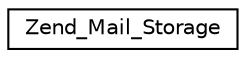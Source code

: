 digraph G
{
  edge [fontname="Helvetica",fontsize="10",labelfontname="Helvetica",labelfontsize="10"];
  node [fontname="Helvetica",fontsize="10",shape=record];
  rankdir="LR";
  Node1 [label="Zend_Mail_Storage",height=0.2,width=0.4,color="black", fillcolor="white", style="filled",URL="$class_zend___mail___storage.html"];
}
